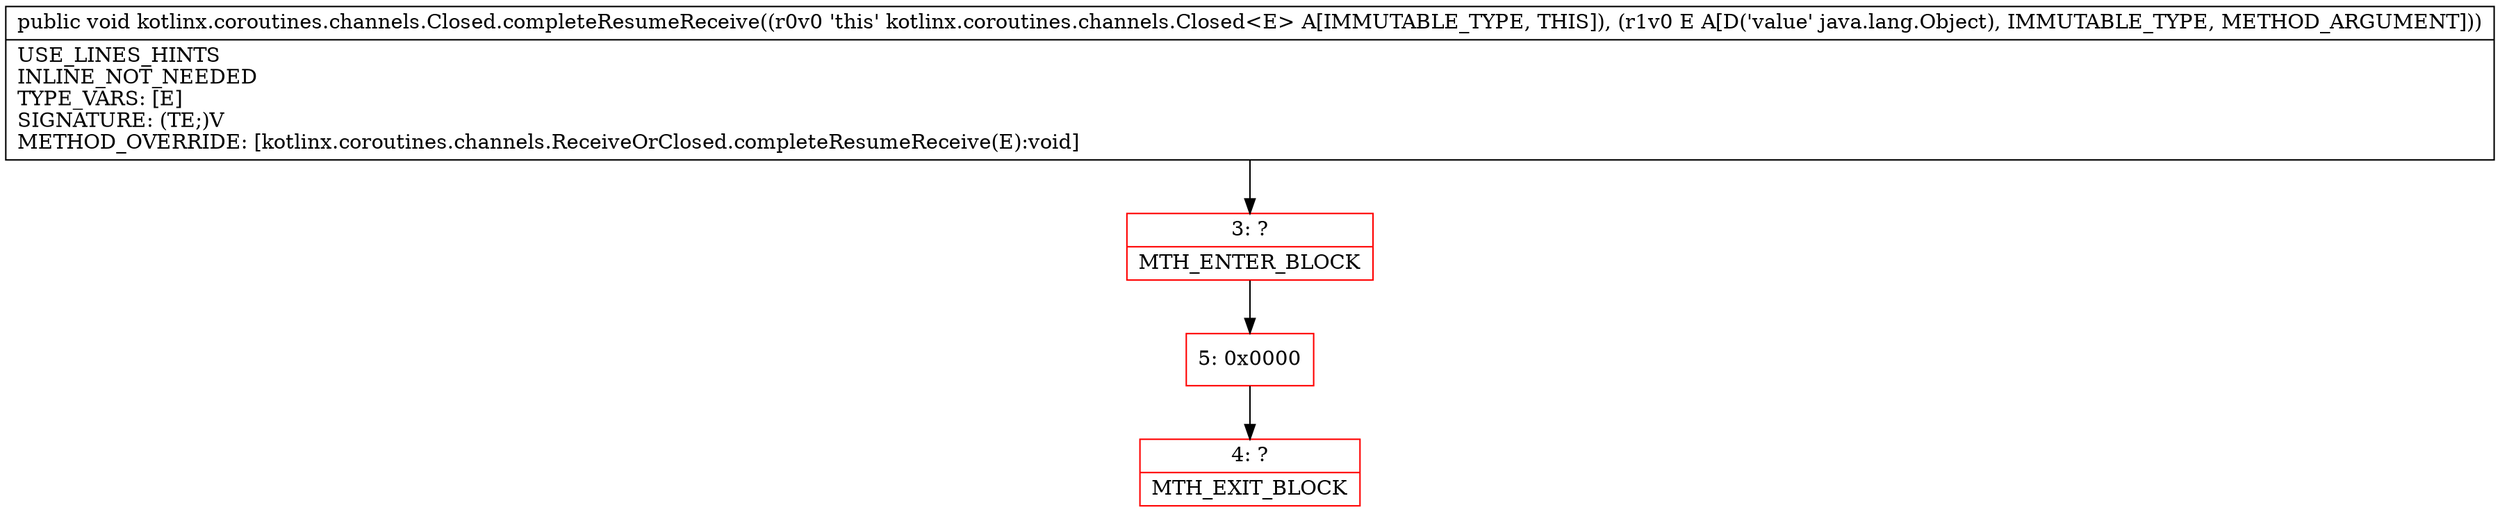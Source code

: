 digraph "CFG forkotlinx.coroutines.channels.Closed.completeResumeReceive(Ljava\/lang\/Object;)V" {
subgraph cluster_Region_1033365013 {
label = "R(0)";
node [shape=record,color=blue];
}
Node_3 [shape=record,color=red,label="{3\:\ ?|MTH_ENTER_BLOCK\l}"];
Node_5 [shape=record,color=red,label="{5\:\ 0x0000}"];
Node_4 [shape=record,color=red,label="{4\:\ ?|MTH_EXIT_BLOCK\l}"];
MethodNode[shape=record,label="{public void kotlinx.coroutines.channels.Closed.completeResumeReceive((r0v0 'this' kotlinx.coroutines.channels.Closed\<E\> A[IMMUTABLE_TYPE, THIS]), (r1v0 E A[D('value' java.lang.Object), IMMUTABLE_TYPE, METHOD_ARGUMENT]))  | USE_LINES_HINTS\lINLINE_NOT_NEEDED\lTYPE_VARS: [E]\lSIGNATURE: (TE;)V\lMETHOD_OVERRIDE: [kotlinx.coroutines.channels.ReceiveOrClosed.completeResumeReceive(E):void]\l}"];
MethodNode -> Node_3;Node_3 -> Node_5;
Node_5 -> Node_4;
}

